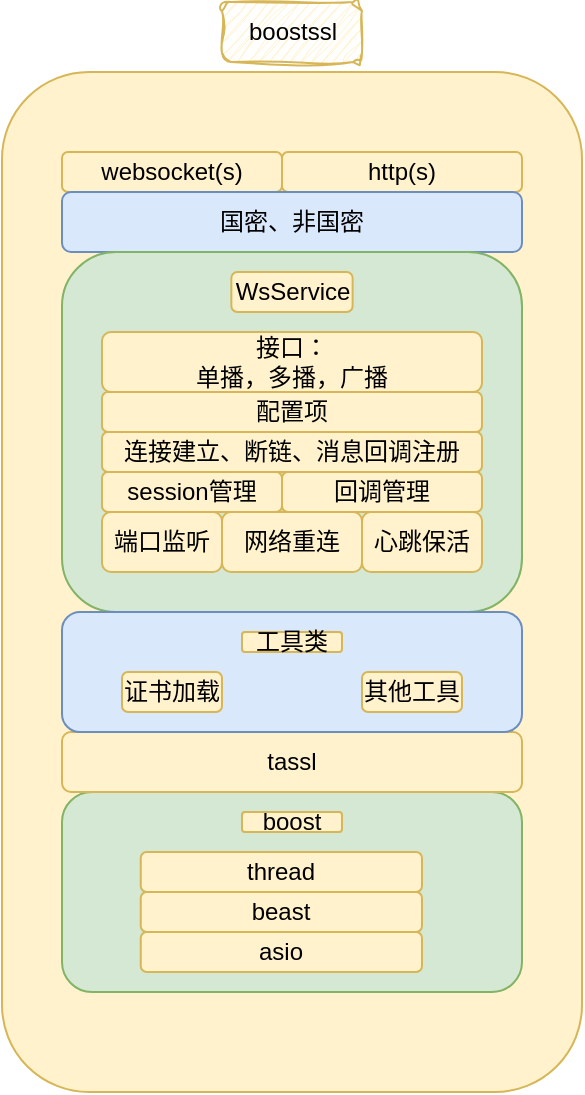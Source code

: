 <mxfile version="21.0.8" type="github">
  <diagram name="第 1 页" id="xnZAwhMRTV7Df8u25ypF">
    <mxGraphModel dx="1434" dy="796" grid="1" gridSize="10" guides="1" tooltips="1" connect="1" arrows="1" fold="1" page="1" pageScale="1" pageWidth="827" pageHeight="1169" math="0" shadow="0">
      <root>
        <mxCell id="0" />
        <mxCell id="1" parent="0" />
        <mxCell id="gdcxHCw4ucIBvffqDUHt-31" value="" style="rounded=1;whiteSpace=wrap;html=1;fillColor=#fff2cc;strokeColor=#d6b656;" vertex="1" parent="1">
          <mxGeometry x="200" y="200" width="290" height="510" as="geometry" />
        </mxCell>
        <mxCell id="gdcxHCw4ucIBvffqDUHt-12" value="" style="rounded=1;whiteSpace=wrap;html=1;fillColor=#d5e8d4;strokeColor=#82b366;" vertex="1" parent="1">
          <mxGeometry x="230" y="560" width="230" height="100" as="geometry" />
        </mxCell>
        <mxCell id="gdcxHCw4ucIBvffqDUHt-1" value="websocket(s)" style="rounded=1;whiteSpace=wrap;html=1;fillColor=#fff2cc;strokeColor=#d6b656;" vertex="1" parent="1">
          <mxGeometry x="230" y="240" width="110" height="20" as="geometry" />
        </mxCell>
        <mxCell id="gdcxHCw4ucIBvffqDUHt-2" value="http(s)" style="rounded=1;whiteSpace=wrap;html=1;fillColor=#fff2cc;strokeColor=#d6b656;" vertex="1" parent="1">
          <mxGeometry x="340" y="240" width="120" height="20" as="geometry" />
        </mxCell>
        <mxCell id="gdcxHCw4ucIBvffqDUHt-3" value="国密、非国密" style="rounded=1;whiteSpace=wrap;html=1;fillColor=#dae8fc;strokeColor=#6c8ebf;" vertex="1" parent="1">
          <mxGeometry x="230" y="260" width="230" height="30" as="geometry" />
        </mxCell>
        <mxCell id="gdcxHCw4ucIBvffqDUHt-4" value="" style="rounded=1;whiteSpace=wrap;html=1;fillColor=#d5e8d4;strokeColor=#82b366;" vertex="1" parent="1">
          <mxGeometry x="230" y="290" width="230" height="180" as="geometry" />
        </mxCell>
        <mxCell id="gdcxHCw4ucIBvffqDUHt-5" value="asio" style="rounded=1;whiteSpace=wrap;html=1;fillColor=#fff2cc;strokeColor=#d6b656;" vertex="1" parent="1">
          <mxGeometry x="269.37" y="630" width="140.63" height="20" as="geometry" />
        </mxCell>
        <mxCell id="gdcxHCw4ucIBvffqDUHt-6" value="beast" style="rounded=1;whiteSpace=wrap;html=1;fillColor=#fff2cc;strokeColor=#d6b656;" vertex="1" parent="1">
          <mxGeometry x="269.37" y="610" width="140.63" height="20" as="geometry" />
        </mxCell>
        <mxCell id="gdcxHCw4ucIBvffqDUHt-7" value="tassl" style="rounded=1;whiteSpace=wrap;html=1;fillColor=#fff2cc;strokeColor=#d6b656;" vertex="1" parent="1">
          <mxGeometry x="230" y="530" width="230" height="30" as="geometry" />
        </mxCell>
        <mxCell id="gdcxHCw4ucIBvffqDUHt-8" value="" style="rounded=1;whiteSpace=wrap;html=1;fillColor=#dae8fc;strokeColor=#6c8ebf;" vertex="1" parent="1">
          <mxGeometry x="230" y="470" width="230" height="60" as="geometry" />
        </mxCell>
        <mxCell id="gdcxHCw4ucIBvffqDUHt-9" value="工具类" style="rounded=1;whiteSpace=wrap;html=1;fillColor=#fff2cc;strokeColor=#d6b656;" vertex="1" parent="1">
          <mxGeometry x="320" y="480" width="50" height="10" as="geometry" />
        </mxCell>
        <mxCell id="gdcxHCw4ucIBvffqDUHt-10" value="证书加载" style="rounded=1;whiteSpace=wrap;html=1;fillColor=#fff2cc;strokeColor=#d6b656;" vertex="1" parent="1">
          <mxGeometry x="260" y="500" width="50" height="20" as="geometry" />
        </mxCell>
        <mxCell id="gdcxHCw4ucIBvffqDUHt-11" value="其他工具" style="rounded=1;whiteSpace=wrap;html=1;fillColor=#fff2cc;strokeColor=#d6b656;" vertex="1" parent="1">
          <mxGeometry x="380" y="500" width="50" height="20" as="geometry" />
        </mxCell>
        <mxCell id="gdcxHCw4ucIBvffqDUHt-13" value="thread" style="rounded=1;whiteSpace=wrap;html=1;fillColor=#fff2cc;strokeColor=#d6b656;" vertex="1" parent="1">
          <mxGeometry x="269.37" y="590" width="140.63" height="20" as="geometry" />
        </mxCell>
        <mxCell id="gdcxHCw4ucIBvffqDUHt-14" value="boost" style="rounded=1;whiteSpace=wrap;html=1;fillColor=#fff2cc;strokeColor=#d6b656;glass=0;" vertex="1" parent="1">
          <mxGeometry x="320" y="570" width="50" height="10" as="geometry" />
        </mxCell>
        <mxCell id="gdcxHCw4ucIBvffqDUHt-16" value="WsService" style="rounded=1;whiteSpace=wrap;html=1;fillColor=#fff2cc;strokeColor=#d6b656;" vertex="1" parent="1">
          <mxGeometry x="314.68" y="300" width="60.63" height="20" as="geometry" />
        </mxCell>
        <mxCell id="gdcxHCw4ucIBvffqDUHt-17" value="配置项" style="rounded=1;whiteSpace=wrap;html=1;fillColor=#fff2cc;strokeColor=#d6b656;" vertex="1" parent="1">
          <mxGeometry x="250" y="360" width="190" height="20" as="geometry" />
        </mxCell>
        <mxCell id="gdcxHCw4ucIBvffqDUHt-18" value="网络重连" style="rounded=1;whiteSpace=wrap;html=1;fillColor=#fff2cc;strokeColor=#d6b656;" vertex="1" parent="1">
          <mxGeometry x="310" y="420" width="70" height="30" as="geometry" />
        </mxCell>
        <mxCell id="gdcxHCw4ucIBvffqDUHt-19" value="连接建立、断链、消息回调注册" style="rounded=1;whiteSpace=wrap;html=1;fillColor=#fff2cc;strokeColor=#d6b656;" vertex="1" parent="1">
          <mxGeometry x="250" y="380" width="190" height="20" as="geometry" />
        </mxCell>
        <mxCell id="gdcxHCw4ucIBvffqDUHt-21" value="端口监听" style="rounded=1;whiteSpace=wrap;html=1;fillColor=#fff2cc;strokeColor=#d6b656;" vertex="1" parent="1">
          <mxGeometry x="250" y="420" width="60" height="30" as="geometry" />
        </mxCell>
        <mxCell id="gdcxHCw4ucIBvffqDUHt-22" value="session管理" style="rounded=1;whiteSpace=wrap;html=1;fillColor=#fff2cc;strokeColor=#d6b656;" vertex="1" parent="1">
          <mxGeometry x="250" y="400" width="90" height="20" as="geometry" />
        </mxCell>
        <mxCell id="gdcxHCw4ucIBvffqDUHt-28" value="心跳保活" style="rounded=1;whiteSpace=wrap;html=1;fillColor=#fff2cc;strokeColor=#d6b656;" vertex="1" parent="1">
          <mxGeometry x="380" y="420" width="60" height="30" as="geometry" />
        </mxCell>
        <mxCell id="gdcxHCw4ucIBvffqDUHt-29" value="回调管理" style="rounded=1;whiteSpace=wrap;html=1;fillColor=#fff2cc;strokeColor=#d6b656;" vertex="1" parent="1">
          <mxGeometry x="340" y="400" width="100" height="20" as="geometry" />
        </mxCell>
        <mxCell id="gdcxHCw4ucIBvffqDUHt-30" value="接口：&lt;br&gt;单播，多播，广播" style="rounded=1;whiteSpace=wrap;html=1;fillColor=#fff2cc;strokeColor=#d6b656;" vertex="1" parent="1">
          <mxGeometry x="250" y="330" width="190" height="30" as="geometry" />
        </mxCell>
        <mxCell id="gdcxHCw4ucIBvffqDUHt-32" value="boostssl" style="text;html=1;align=center;verticalAlign=middle;resizable=0;points=[];autosize=1;strokeColor=#d6b656;fillColor=#fff2cc;rounded=1;sketch=1;curveFitting=1;jiggle=2;" vertex="1" parent="1">
          <mxGeometry x="310" y="165" width="70" height="30" as="geometry" />
        </mxCell>
      </root>
    </mxGraphModel>
  </diagram>
</mxfile>
